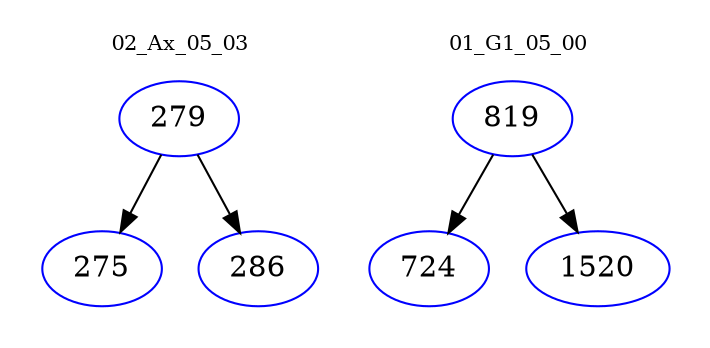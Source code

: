 digraph{
subgraph cluster_0 {
color = white
label = "02_Ax_05_03";
fontsize=10;
T0_279 [label="279", color="blue"]
T0_279 -> T0_275 [color="black"]
T0_275 [label="275", color="blue"]
T0_279 -> T0_286 [color="black"]
T0_286 [label="286", color="blue"]
}
subgraph cluster_1 {
color = white
label = "01_G1_05_00";
fontsize=10;
T1_819 [label="819", color="blue"]
T1_819 -> T1_724 [color="black"]
T1_724 [label="724", color="blue"]
T1_819 -> T1_1520 [color="black"]
T1_1520 [label="1520", color="blue"]
}
}
